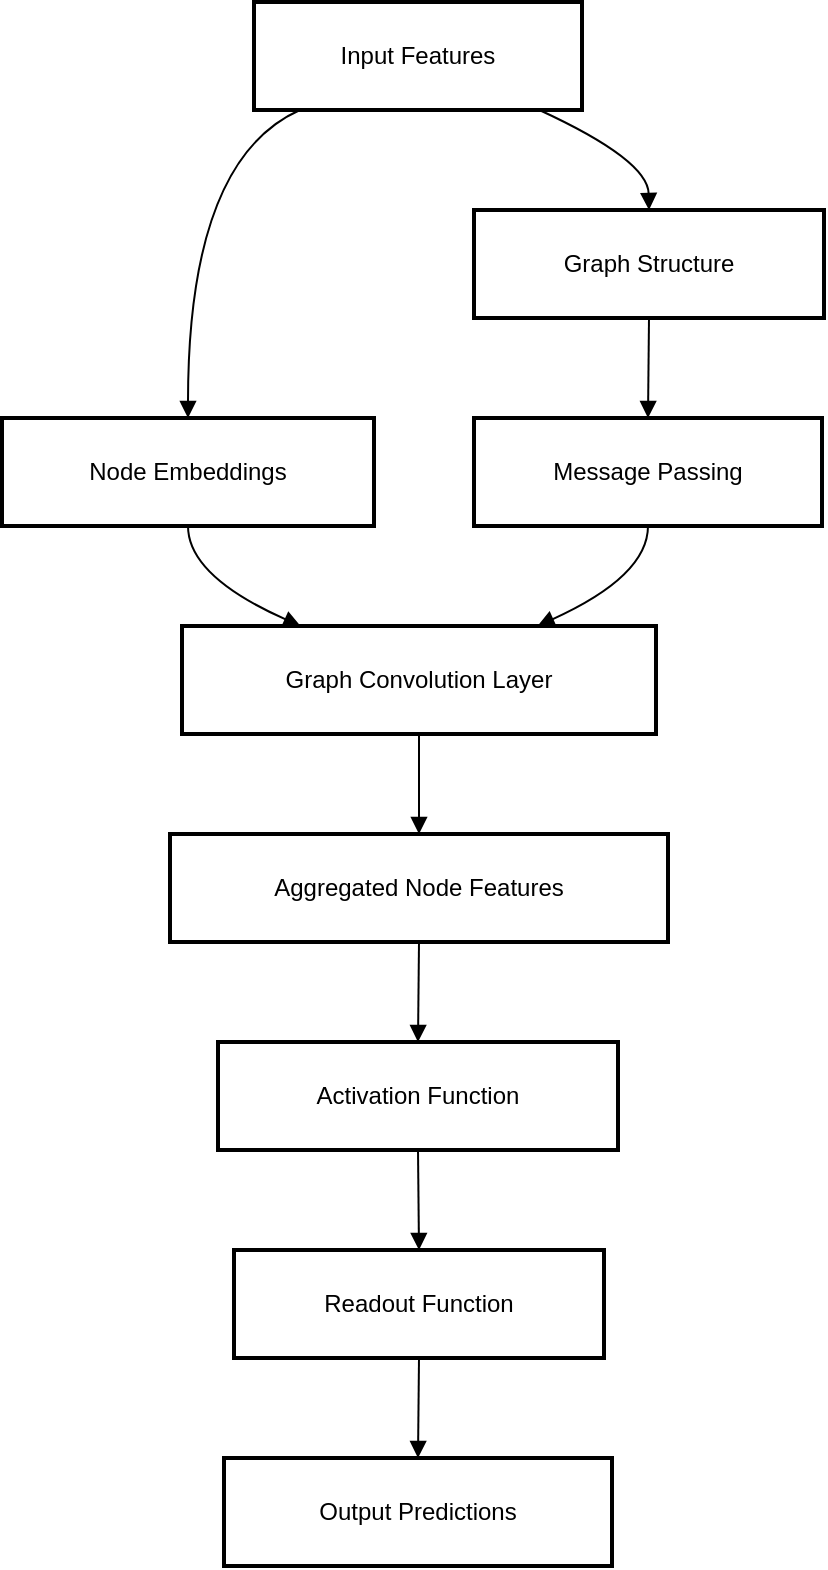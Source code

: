 <mxfile version="27.2.0">
  <diagram name="Seite-1" id="Po55Y_BufcHnfAnhSpAb">
    <mxGraphModel>
      <root>
        <mxCell id="0" />
        <mxCell id="1" parent="0" />
        <mxCell id="2" value="Input Features" style="whiteSpace=wrap;strokeWidth=2;" vertex="1" parent="1">
          <mxGeometry x="134" y="8" width="164" height="54" as="geometry" />
        </mxCell>
        <mxCell id="3" value="Node Embeddings" style="whiteSpace=wrap;strokeWidth=2;" vertex="1" parent="1">
          <mxGeometry x="8" y="216" width="186" height="54" as="geometry" />
        </mxCell>
        <mxCell id="4" value="Graph Structure" style="whiteSpace=wrap;strokeWidth=2;" vertex="1" parent="1">
          <mxGeometry x="244" y="112" width="175" height="54" as="geometry" />
        </mxCell>
        <mxCell id="5" value="Graph Convolution Layer" style="whiteSpace=wrap;strokeWidth=2;" vertex="1" parent="1">
          <mxGeometry x="98" y="320" width="237" height="54" as="geometry" />
        </mxCell>
        <mxCell id="6" value="Aggregated Node Features" style="whiteSpace=wrap;strokeWidth=2;" vertex="1" parent="1">
          <mxGeometry x="92" y="424" width="249" height="54" as="geometry" />
        </mxCell>
        <mxCell id="7" value="Activation Function" style="whiteSpace=wrap;strokeWidth=2;" vertex="1" parent="1">
          <mxGeometry x="116" y="528" width="200" height="54" as="geometry" />
        </mxCell>
        <mxCell id="8" value="Readout Function" style="whiteSpace=wrap;strokeWidth=2;" vertex="1" parent="1">
          <mxGeometry x="124" y="632" width="185" height="54" as="geometry" />
        </mxCell>
        <mxCell id="9" value="Output Predictions" style="whiteSpace=wrap;strokeWidth=2;" vertex="1" parent="1">
          <mxGeometry x="119" y="736" width="194" height="54" as="geometry" />
        </mxCell>
        <mxCell id="10" value="Message Passing" style="whiteSpace=wrap;strokeWidth=2;" vertex="1" parent="1">
          <mxGeometry x="244" y="216" width="174" height="54" as="geometry" />
        </mxCell>
        <mxCell id="11" value="" style="curved=1;startArrow=none;endArrow=block;exitX=0.14;exitY=1;entryX=0.5;entryY=0;" edge="1" parent="1" source="2" target="3">
          <mxGeometry relative="1" as="geometry">
            <Array as="points">
              <mxPoint x="101" y="87" />
            </Array>
          </mxGeometry>
        </mxCell>
        <mxCell id="12" value="" style="curved=1;startArrow=none;endArrow=block;exitX=0.87;exitY=1;entryX=0.5;entryY=0;" edge="1" parent="1" source="2" target="4">
          <mxGeometry relative="1" as="geometry">
            <Array as="points">
              <mxPoint x="331" y="87" />
            </Array>
          </mxGeometry>
        </mxCell>
        <mxCell id="13" value="" style="curved=1;startArrow=none;endArrow=block;exitX=0.5;exitY=1;entryX=0.25;entryY=0;" edge="1" parent="1" source="3" target="5">
          <mxGeometry relative="1" as="geometry">
            <Array as="points">
              <mxPoint x="101" y="295" />
            </Array>
          </mxGeometry>
        </mxCell>
        <mxCell id="14" value="" style="curved=1;startArrow=none;endArrow=block;exitX=0.5;exitY=1;entryX=0.5;entryY=0;" edge="1" parent="1" source="5" target="6">
          <mxGeometry relative="1" as="geometry">
            <Array as="points" />
          </mxGeometry>
        </mxCell>
        <mxCell id="15" value="" style="curved=1;startArrow=none;endArrow=block;exitX=0.5;exitY=1;entryX=0.5;entryY=0;" edge="1" parent="1" source="6" target="7">
          <mxGeometry relative="1" as="geometry">
            <Array as="points" />
          </mxGeometry>
        </mxCell>
        <mxCell id="16" value="" style="curved=1;startArrow=none;endArrow=block;exitX=0.5;exitY=1;entryX=0.5;entryY=0;" edge="1" parent="1" source="7" target="8">
          <mxGeometry relative="1" as="geometry">
            <Array as="points" />
          </mxGeometry>
        </mxCell>
        <mxCell id="17" value="" style="curved=1;startArrow=none;endArrow=block;exitX=0.5;exitY=1;entryX=0.5;entryY=0;" edge="1" parent="1" source="8" target="9">
          <mxGeometry relative="1" as="geometry">
            <Array as="points" />
          </mxGeometry>
        </mxCell>
        <mxCell id="18" value="" style="curved=1;startArrow=none;endArrow=block;exitX=0.5;exitY=1;entryX=0.5;entryY=0;" edge="1" parent="1" source="4" target="10">
          <mxGeometry relative="1" as="geometry">
            <Array as="points" />
          </mxGeometry>
        </mxCell>
        <mxCell id="19" value="" style="curved=1;startArrow=none;endArrow=block;exitX=0.5;exitY=1;entryX=0.75;entryY=0;" edge="1" parent="1" source="10" target="5">
          <mxGeometry relative="1" as="geometry">
            <Array as="points">
              <mxPoint x="331" y="295" />
            </Array>
          </mxGeometry>
        </mxCell>
      </root>
    </mxGraphModel>
  </diagram>
</mxfile>
